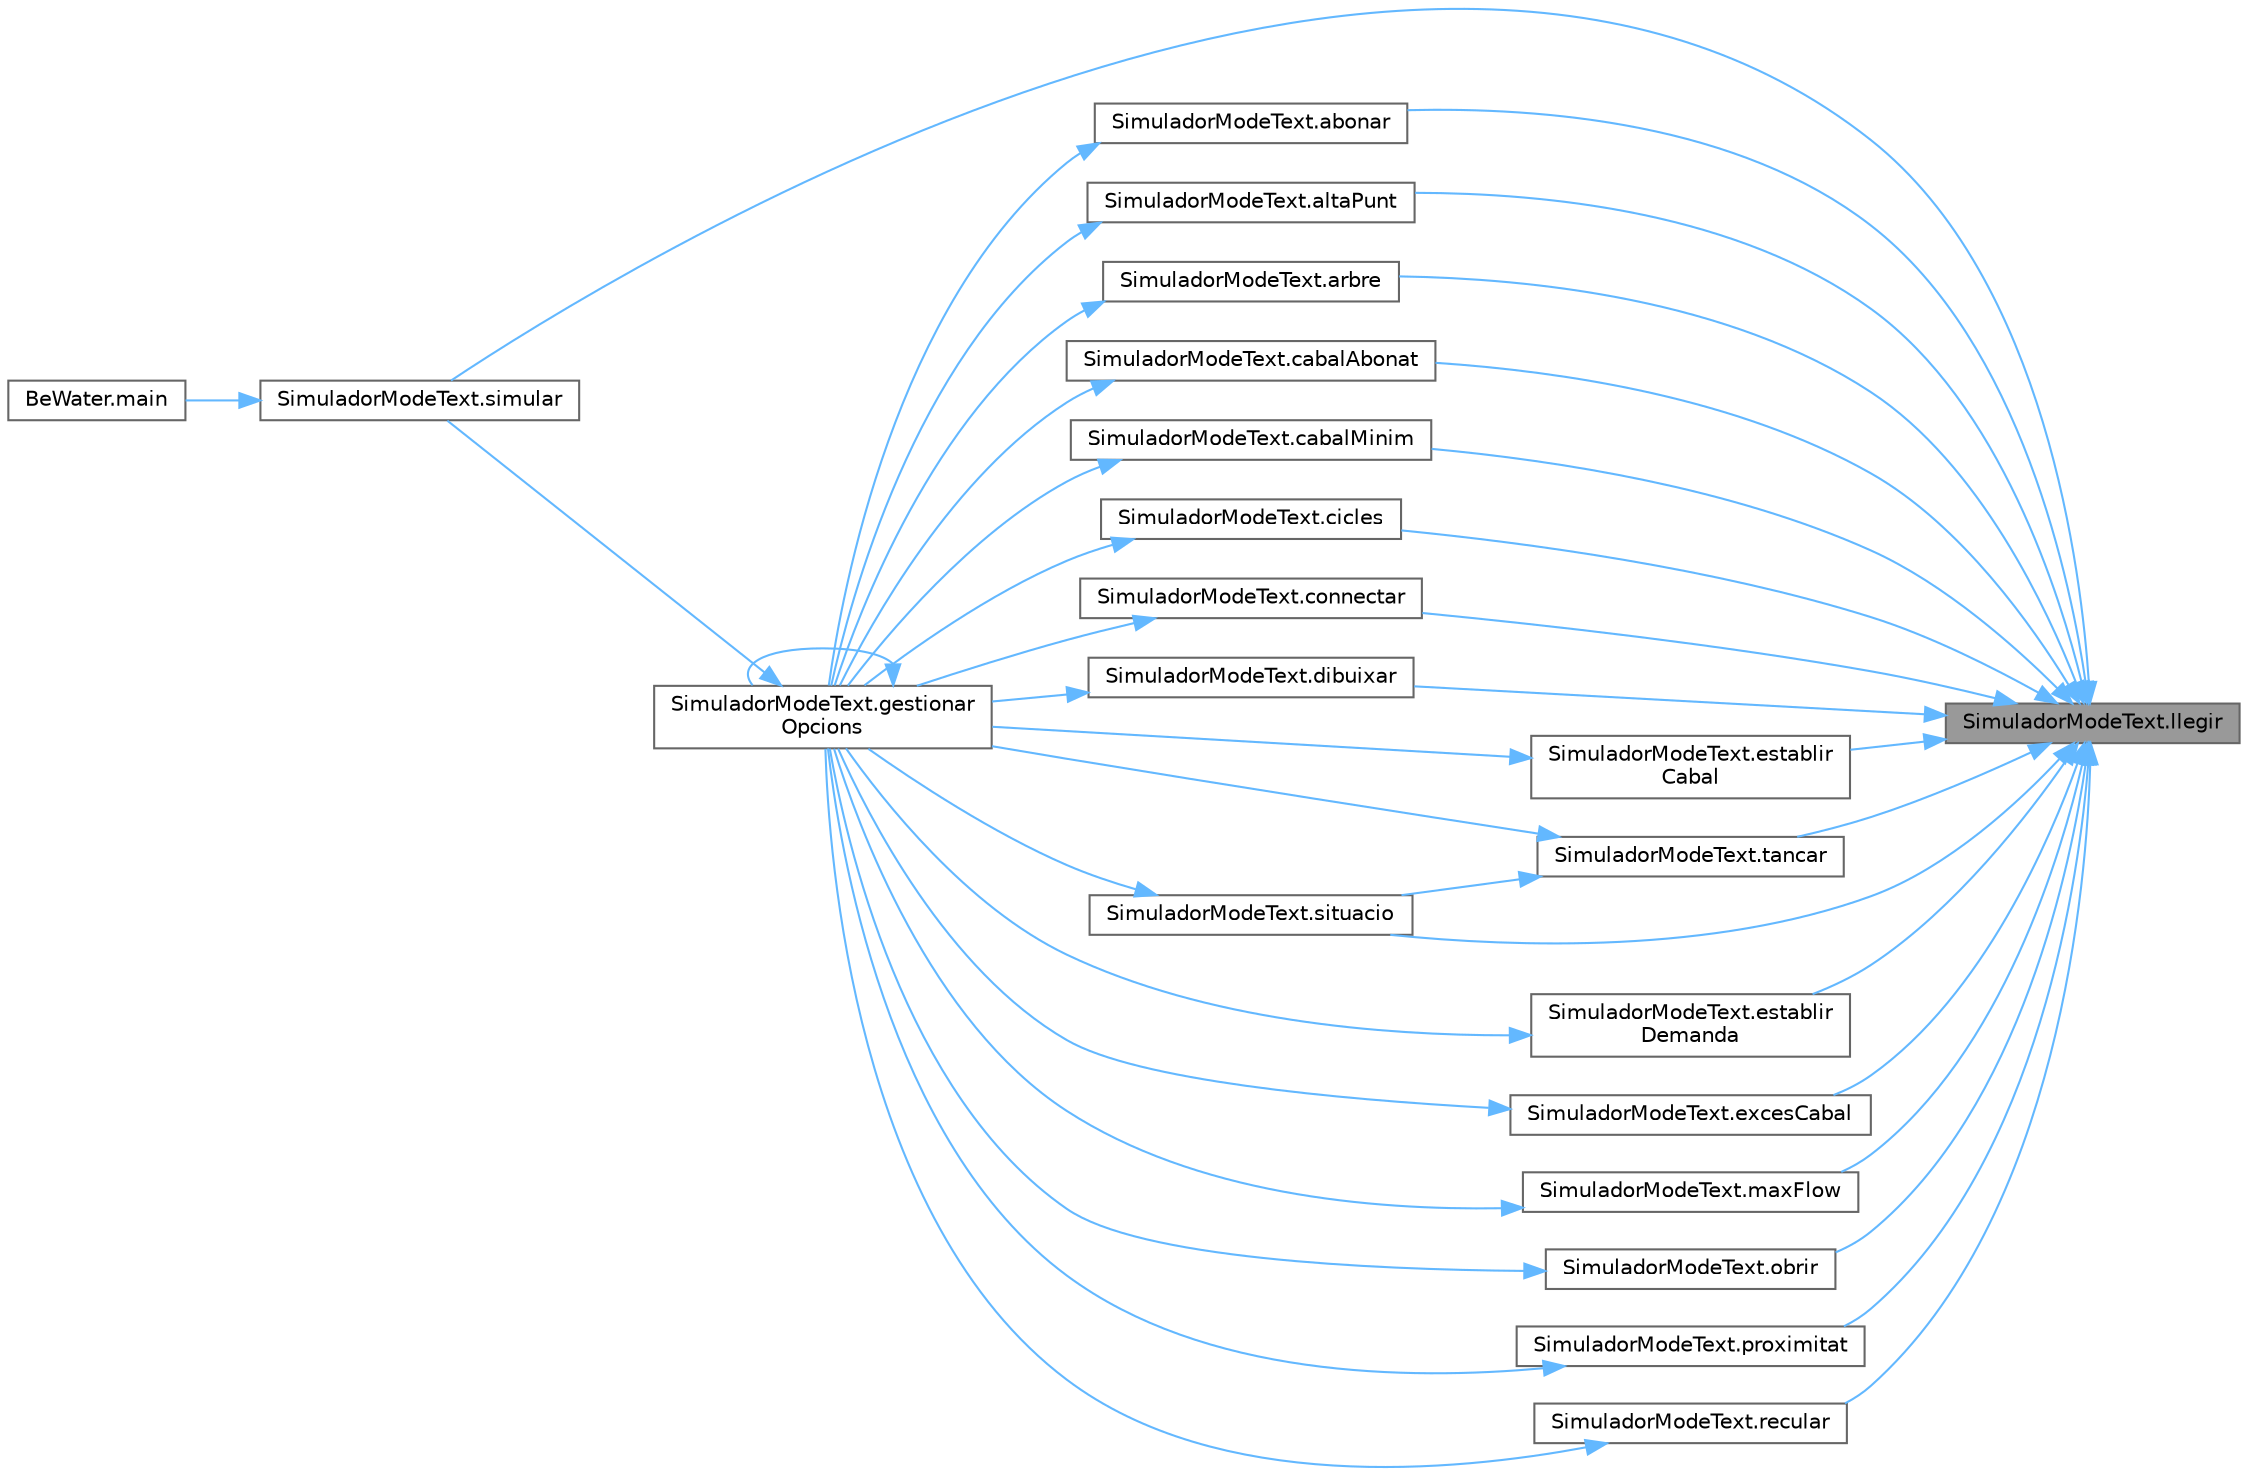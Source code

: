 digraph "SimuladorModeText.llegir"
{
 // LATEX_PDF_SIZE
  bgcolor="transparent";
  edge [fontname=Helvetica,fontsize=10,labelfontname=Helvetica,labelfontsize=10];
  node [fontname=Helvetica,fontsize=10,shape=box,height=0.2,width=0.4];
  rankdir="RL";
  Node1 [id="Node000001",label="SimuladorModeText.llegir",height=0.2,width=0.4,color="gray40", fillcolor="grey60", style="filled", fontcolor="black",tooltip="Llegeix una línia del BufferedReader."];
  Node1 -> Node2 [id="edge1_Node000001_Node000002",dir="back",color="steelblue1",style="solid",tooltip=" "];
  Node2 [id="Node000002",label="SimuladorModeText.abonar",height=0.2,width=0.4,color="grey40", fillcolor="white", style="filled",URL="$class_simulador_mode_text.html#a31c244efdc8be220beae07126635446d",tooltip="Abona un usuari a un terminal de la xarxa."];
  Node2 -> Node3 [id="edge2_Node000002_Node000003",dir="back",color="steelblue1",style="solid",tooltip=" "];
  Node3 [id="Node000003",label="SimuladorModeText.gestionar\lOpcions",height=0.2,width=0.4,color="grey40", fillcolor="white", style="filled",URL="$class_simulador_mode_text.html#ad825174bb70177d36d5160f120ac4671",tooltip="Gestiona les diferents opcions segons la línia llegida del fitxer d'entrada."];
  Node3 -> Node3 [id="edge3_Node000003_Node000003",dir="back",color="steelblue1",style="solid",tooltip=" "];
  Node3 -> Node4 [id="edge4_Node000003_Node000004",dir="back",color="steelblue1",style="solid",tooltip=" "];
  Node4 [id="Node000004",label="SimuladorModeText.simular",height=0.2,width=0.4,color="grey40", fillcolor="white", style="filled",URL="$class_simulador_mode_text.html#a62dce49bcb5f4c19336a480e36fc1247",tooltip="Simula operacions sobre una xarxa de distribució d'aigua a partir d'un fitxer d'entrada."];
  Node4 -> Node5 [id="edge5_Node000004_Node000005",dir="back",color="steelblue1",style="solid",tooltip=" "];
  Node5 [id="Node000005",label="BeWater.main",height=0.2,width=0.4,color="grey40", fillcolor="white", style="filled",URL="$class_be_water.html#aa8aad185395e8f524e8b46d8317e5590",tooltip="Envia els paràmetres necessàris per començar la simulació"];
  Node1 -> Node6 [id="edge6_Node000001_Node000006",dir="back",color="steelblue1",style="solid",tooltip=" "];
  Node6 [id="Node000006",label="SimuladorModeText.altaPunt",height=0.2,width=0.4,color="grey40", fillcolor="white", style="filled",URL="$class_simulador_mode_text.html#ac59fef24d7c4583d503c4fec700c74cf",tooltip="Crear un nou node (Terminal, Origen o Connexió) a la xarxa."];
  Node6 -> Node3 [id="edge7_Node000006_Node000003",dir="back",color="steelblue1",style="solid",tooltip=" "];
  Node1 -> Node7 [id="edge8_Node000001_Node000007",dir="back",color="steelblue1",style="solid",tooltip=" "];
  Node7 [id="Node000007",label="SimuladorModeText.arbre",height=0.2,width=0.4,color="grey40", fillcolor="white", style="filled",URL="$class_simulador_mode_text.html#acc34e0e4f9aa1127789210bd1da4c5e4",tooltip="Verifica si una xarxa és un arbre."];
  Node7 -> Node3 [id="edge9_Node000007_Node000003",dir="back",color="steelblue1",style="solid",tooltip=" "];
  Node1 -> Node8 [id="edge10_Node000001_Node000008",dir="back",color="steelblue1",style="solid",tooltip=" "];
  Node8 [id="Node000008",label="SimuladorModeText.cabalAbonat",height=0.2,width=0.4,color="grey40", fillcolor="white", style="filled",URL="$class_simulador_mode_text.html#ae73ea9cfc15f82038ed0dbe5983f6873",tooltip="Cabal que hauria d'arribar a l'abonat."];
  Node8 -> Node3 [id="edge11_Node000008_Node000003",dir="back",color="steelblue1",style="solid",tooltip=" "];
  Node1 -> Node9 [id="edge12_Node000001_Node000009",dir="back",color="steelblue1",style="solid",tooltip=" "];
  Node9 [id="Node000009",label="SimuladorModeText.cabalMinim",height=0.2,width=0.4,color="grey40", fillcolor="white", style="filled",URL="$class_simulador_mode_text.html#a0e4d72561d132a11044589447c23d3d8",tooltip="Cabal mínim necessari."];
  Node9 -> Node3 [id="edge13_Node000009_Node000003",dir="back",color="steelblue1",style="solid",tooltip=" "];
  Node1 -> Node10 [id="edge14_Node000001_Node000010",dir="back",color="steelblue1",style="solid",tooltip=" "];
  Node10 [id="Node000010",label="SimuladorModeText.cicles",height=0.2,width=0.4,color="grey40", fillcolor="white", style="filled",URL="$class_simulador_mode_text.html#ae8a3f38b0c2c6d877c87998b8447348e",tooltip="Verifica si una xarxa té cicles."];
  Node10 -> Node3 [id="edge15_Node000010_Node000003",dir="back",color="steelblue1",style="solid",tooltip=" "];
  Node1 -> Node11 [id="edge16_Node000001_Node000011",dir="back",color="steelblue1",style="solid",tooltip=" "];
  Node11 [id="Node000011",label="SimuladorModeText.connectar",height=0.2,width=0.4,color="grey40", fillcolor="white", style="filled",URL="$class_simulador_mode_text.html#a944cb085577b96d8b493246a5de993f3",tooltip="Connecta dos nodes de la xarxa amb una canonada."];
  Node11 -> Node3 [id="edge17_Node000011_Node000003",dir="back",color="steelblue1",style="solid",tooltip=" "];
  Node1 -> Node12 [id="edge18_Node000001_Node000012",dir="back",color="steelblue1",style="solid",tooltip=" "];
  Node12 [id="Node000012",label="SimuladorModeText.dibuixar",height=0.2,width=0.4,color="grey40", fillcolor="white", style="filled",URL="$class_simulador_mode_text.html#af8504b933e29d1ed508f0b800a57843e",tooltip="Dibuixar xarxa."];
  Node12 -> Node3 [id="edge19_Node000012_Node000003",dir="back",color="steelblue1",style="solid",tooltip=" "];
  Node1 -> Node13 [id="edge20_Node000001_Node000013",dir="back",color="steelblue1",style="solid",tooltip=" "];
  Node13 [id="Node000013",label="SimuladorModeText.establir\lCabal",height=0.2,width=0.4,color="grey40", fillcolor="white", style="filled",URL="$class_simulador_mode_text.html#a327e1f4e249c0c0ac88b8790e49fb7bc",tooltip="Estableix el cabal d'un origen de la xarxa."];
  Node13 -> Node3 [id="edge21_Node000013_Node000003",dir="back",color="steelblue1",style="solid",tooltip=" "];
  Node1 -> Node14 [id="edge22_Node000001_Node000014",dir="back",color="steelblue1",style="solid",tooltip=" "];
  Node14 [id="Node000014",label="SimuladorModeText.establir\lDemanda",height=0.2,width=0.4,color="grey40", fillcolor="white", style="filled",URL="$class_simulador_mode_text.html#a9f020c71b8a641ced066338c5114318e",tooltip="Estableix la demanda d'un terminal de la xarxa."];
  Node14 -> Node3 [id="edge23_Node000014_Node000003",dir="back",color="steelblue1",style="solid",tooltip=" "];
  Node1 -> Node15 [id="edge24_Node000001_Node000015",dir="back",color="steelblue1",style="solid",tooltip=" "];
  Node15 [id="Node000015",label="SimuladorModeText.excesCabal",height=0.2,width=0.4,color="grey40", fillcolor="white", style="filled",URL="$class_simulador_mode_text.html#a03c63116b6a2ff5858bd1d9d2f41e3b5",tooltip="Detecta les canonades amb excés de cabal."];
  Node15 -> Node3 [id="edge25_Node000015_Node000003",dir="back",color="steelblue1",style="solid",tooltip=" "];
  Node1 -> Node16 [id="edge26_Node000001_Node000016",dir="back",color="steelblue1",style="solid",tooltip=" "];
  Node16 [id="Node000016",label="SimuladorModeText.maxFlow",height=0.2,width=0.4,color="grey40", fillcolor="white", style="filled",URL="$class_simulador_mode_text.html#a10aeddc9c643a7a0429d0fe19715569e",tooltip="Calcular el flux màxim d'una xarxa."];
  Node16 -> Node3 [id="edge27_Node000016_Node000003",dir="back",color="steelblue1",style="solid",tooltip=" "];
  Node1 -> Node17 [id="edge28_Node000001_Node000017",dir="back",color="steelblue1",style="solid",tooltip=" "];
  Node17 [id="Node000017",label="SimuladorModeText.obrir",height=0.2,width=0.4,color="grey40", fillcolor="white", style="filled",URL="$class_simulador_mode_text.html#a34a040b8c67836b10207f27eb54a2b24",tooltip="Obre l'aixeta."];
  Node17 -> Node3 [id="edge29_Node000017_Node000003",dir="back",color="steelblue1",style="solid",tooltip=" "];
  Node1 -> Node18 [id="edge30_Node000001_Node000018",dir="back",color="steelblue1",style="solid",tooltip=" "];
  Node18 [id="Node000018",label="SimuladorModeText.proximitat",height=0.2,width=0.4,color="grey40", fillcolor="white", style="filled",URL="$class_simulador_mode_text.html#a02fcfbaa53b4e95bf68967d08a4d92ee",tooltip="Llistar les aixetes ordenades segons la distància."];
  Node18 -> Node3 [id="edge31_Node000018_Node000003",dir="back",color="steelblue1",style="solid",tooltip=" "];
  Node1 -> Node19 [id="edge32_Node000001_Node000019",dir="back",color="steelblue1",style="solid",tooltip=" "];
  Node19 [id="Node000019",label="SimuladorModeText.recular",height=0.2,width=0.4,color="grey40", fillcolor="white", style="filled",URL="$class_simulador_mode_text.html#a01cd84efada1d0497bd808cf4f2aaafb",tooltip="Recula els canvis d'estat de les aixetes."];
  Node19 -> Node3 [id="edge33_Node000019_Node000003",dir="back",color="steelblue1",style="solid",tooltip=" "];
  Node1 -> Node4 [id="edge34_Node000001_Node000004",dir="back",color="steelblue1",style="solid",tooltip=" "];
  Node1 -> Node20 [id="edge35_Node000001_Node000020",dir="back",color="steelblue1",style="solid",tooltip=" "];
  Node20 [id="Node000020",label="SimuladorModeText.situacio",height=0.2,width=0.4,color="grey40", fillcolor="white", style="filled",URL="$class_simulador_mode_text.html#a1b101fa2a7708f88d4955fcff1a0a7f8",tooltip="Determina les aixetes a tancar."];
  Node20 -> Node3 [id="edge36_Node000020_Node000003",dir="back",color="steelblue1",style="solid",tooltip=" "];
  Node1 -> Node21 [id="edge37_Node000001_Node000021",dir="back",color="steelblue1",style="solid",tooltip=" "];
  Node21 [id="Node000021",label="SimuladorModeText.tancar",height=0.2,width=0.4,color="grey40", fillcolor="white", style="filled",URL="$class_simulador_mode_text.html#ad5e84206a2d8aa8eeb17cf5f724eb6ff",tooltip="Tancar l'aixeta."];
  Node21 -> Node3 [id="edge38_Node000021_Node000003",dir="back",color="steelblue1",style="solid",tooltip=" "];
  Node21 -> Node20 [id="edge39_Node000021_Node000020",dir="back",color="steelblue1",style="solid",tooltip=" "];
}
